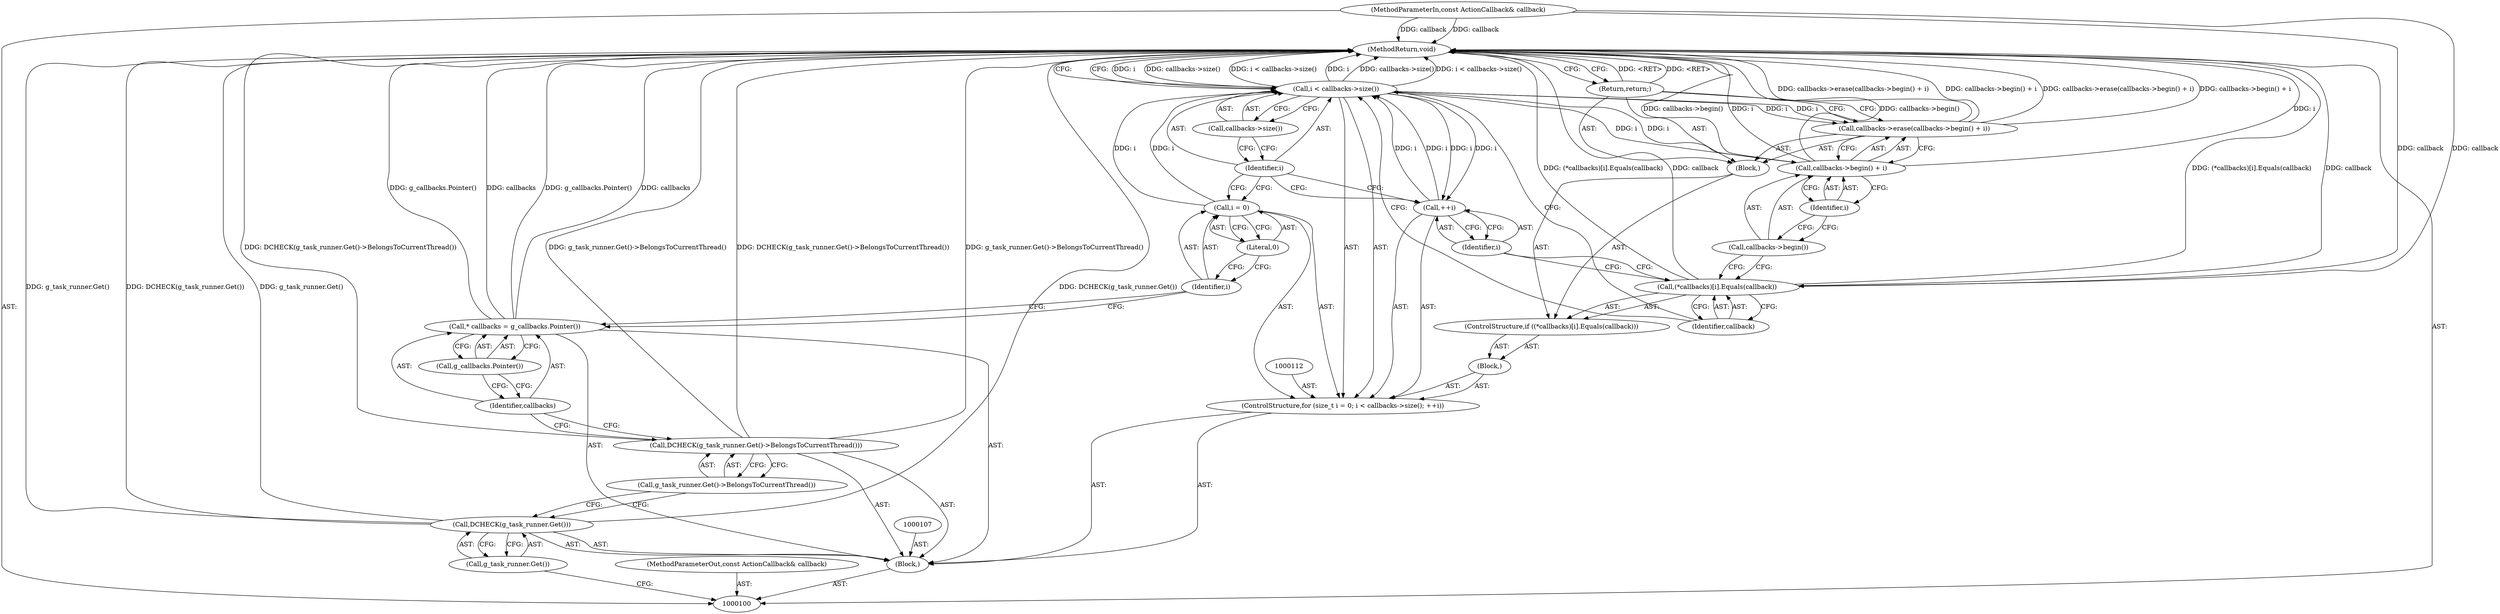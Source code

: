 digraph "1_Chrome_4e4c9b553ae124ed9bb60356e2ecff9106abddd0" {
"1000131" [label="(MethodReturn,void)"];
"1000101" [label="(MethodParameterIn,const ActionCallback& callback)"];
"1000184" [label="(MethodParameterOut,const ActionCallback& callback)"];
"1000102" [label="(Block,)"];
"1000103" [label="(Call,DCHECK(g_task_runner.Get()))"];
"1000104" [label="(Call,g_task_runner.Get())"];
"1000106" [label="(Call,g_task_runner.Get()->BelongsToCurrentThread())"];
"1000105" [label="(Call,DCHECK(g_task_runner.Get()->BelongsToCurrentThread()))"];
"1000108" [label="(Call,* callbacks = g_callbacks.Pointer())"];
"1000109" [label="(Identifier,callbacks)"];
"1000110" [label="(Call,g_callbacks.Pointer())"];
"1000113" [label="(Call,i = 0)"];
"1000114" [label="(Identifier,i)"];
"1000115" [label="(Literal,0)"];
"1000116" [label="(Call,i < callbacks->size())"];
"1000117" [label="(Identifier,i)"];
"1000118" [label="(Call,callbacks->size())"];
"1000111" [label="(ControlStructure,for (size_t i = 0; i < callbacks->size(); ++i))"];
"1000119" [label="(Call,++i)"];
"1000120" [label="(Identifier,i)"];
"1000121" [label="(Block,)"];
"1000124" [label="(Identifier,callback)"];
"1000122" [label="(ControlStructure,if ((*callbacks)[i].Equals(callback)))"];
"1000125" [label="(Block,)"];
"1000123" [label="(Call,(*callbacks)[i].Equals(callback))"];
"1000127" [label="(Call,callbacks->begin() + i)"];
"1000128" [label="(Call,callbacks->begin())"];
"1000129" [label="(Identifier,i)"];
"1000126" [label="(Call,callbacks->erase(callbacks->begin() + i))"];
"1000130" [label="(Return,return;)"];
"1000131" -> "1000100"  [label="AST: "];
"1000131" -> "1000130"  [label="CFG: "];
"1000131" -> "1000116"  [label="CFG: "];
"1000116" -> "1000131"  [label="DDG: i"];
"1000116" -> "1000131"  [label="DDG: callbacks->size()"];
"1000116" -> "1000131"  [label="DDG: i < callbacks->size()"];
"1000126" -> "1000131"  [label="DDG: callbacks->erase(callbacks->begin() + i)"];
"1000126" -> "1000131"  [label="DDG: callbacks->begin() + i"];
"1000103" -> "1000131"  [label="DDG: g_task_runner.Get()"];
"1000103" -> "1000131"  [label="DDG: DCHECK(g_task_runner.Get())"];
"1000105" -> "1000131"  [label="DDG: DCHECK(g_task_runner.Get()->BelongsToCurrentThread())"];
"1000105" -> "1000131"  [label="DDG: g_task_runner.Get()->BelongsToCurrentThread()"];
"1000123" -> "1000131"  [label="DDG: (*callbacks)[i].Equals(callback)"];
"1000123" -> "1000131"  [label="DDG: callback"];
"1000127" -> "1000131"  [label="DDG: callbacks->begin()"];
"1000127" -> "1000131"  [label="DDG: i"];
"1000101" -> "1000131"  [label="DDG: callback"];
"1000108" -> "1000131"  [label="DDG: g_callbacks.Pointer()"];
"1000108" -> "1000131"  [label="DDG: callbacks"];
"1000130" -> "1000131"  [label="DDG: <RET>"];
"1000101" -> "1000100"  [label="AST: "];
"1000101" -> "1000131"  [label="DDG: callback"];
"1000101" -> "1000123"  [label="DDG: callback"];
"1000184" -> "1000100"  [label="AST: "];
"1000102" -> "1000100"  [label="AST: "];
"1000103" -> "1000102"  [label="AST: "];
"1000105" -> "1000102"  [label="AST: "];
"1000107" -> "1000102"  [label="AST: "];
"1000108" -> "1000102"  [label="AST: "];
"1000111" -> "1000102"  [label="AST: "];
"1000103" -> "1000102"  [label="AST: "];
"1000103" -> "1000104"  [label="CFG: "];
"1000104" -> "1000103"  [label="AST: "];
"1000106" -> "1000103"  [label="CFG: "];
"1000103" -> "1000131"  [label="DDG: g_task_runner.Get()"];
"1000103" -> "1000131"  [label="DDG: DCHECK(g_task_runner.Get())"];
"1000104" -> "1000103"  [label="AST: "];
"1000104" -> "1000100"  [label="CFG: "];
"1000103" -> "1000104"  [label="CFG: "];
"1000106" -> "1000105"  [label="AST: "];
"1000106" -> "1000103"  [label="CFG: "];
"1000105" -> "1000106"  [label="CFG: "];
"1000105" -> "1000102"  [label="AST: "];
"1000105" -> "1000106"  [label="CFG: "];
"1000106" -> "1000105"  [label="AST: "];
"1000109" -> "1000105"  [label="CFG: "];
"1000105" -> "1000131"  [label="DDG: DCHECK(g_task_runner.Get()->BelongsToCurrentThread())"];
"1000105" -> "1000131"  [label="DDG: g_task_runner.Get()->BelongsToCurrentThread()"];
"1000108" -> "1000102"  [label="AST: "];
"1000108" -> "1000110"  [label="CFG: "];
"1000109" -> "1000108"  [label="AST: "];
"1000110" -> "1000108"  [label="AST: "];
"1000114" -> "1000108"  [label="CFG: "];
"1000108" -> "1000131"  [label="DDG: g_callbacks.Pointer()"];
"1000108" -> "1000131"  [label="DDG: callbacks"];
"1000109" -> "1000108"  [label="AST: "];
"1000109" -> "1000105"  [label="CFG: "];
"1000110" -> "1000109"  [label="CFG: "];
"1000110" -> "1000108"  [label="AST: "];
"1000110" -> "1000109"  [label="CFG: "];
"1000108" -> "1000110"  [label="CFG: "];
"1000113" -> "1000111"  [label="AST: "];
"1000113" -> "1000115"  [label="CFG: "];
"1000114" -> "1000113"  [label="AST: "];
"1000115" -> "1000113"  [label="AST: "];
"1000117" -> "1000113"  [label="CFG: "];
"1000113" -> "1000116"  [label="DDG: i"];
"1000114" -> "1000113"  [label="AST: "];
"1000114" -> "1000108"  [label="CFG: "];
"1000115" -> "1000114"  [label="CFG: "];
"1000115" -> "1000113"  [label="AST: "];
"1000115" -> "1000114"  [label="CFG: "];
"1000113" -> "1000115"  [label="CFG: "];
"1000116" -> "1000111"  [label="AST: "];
"1000116" -> "1000118"  [label="CFG: "];
"1000117" -> "1000116"  [label="AST: "];
"1000118" -> "1000116"  [label="AST: "];
"1000124" -> "1000116"  [label="CFG: "];
"1000131" -> "1000116"  [label="CFG: "];
"1000116" -> "1000131"  [label="DDG: i"];
"1000116" -> "1000131"  [label="DDG: callbacks->size()"];
"1000116" -> "1000131"  [label="DDG: i < callbacks->size()"];
"1000113" -> "1000116"  [label="DDG: i"];
"1000119" -> "1000116"  [label="DDG: i"];
"1000116" -> "1000119"  [label="DDG: i"];
"1000116" -> "1000126"  [label="DDG: i"];
"1000116" -> "1000127"  [label="DDG: i"];
"1000117" -> "1000116"  [label="AST: "];
"1000117" -> "1000113"  [label="CFG: "];
"1000117" -> "1000119"  [label="CFG: "];
"1000118" -> "1000117"  [label="CFG: "];
"1000118" -> "1000116"  [label="AST: "];
"1000118" -> "1000117"  [label="CFG: "];
"1000116" -> "1000118"  [label="CFG: "];
"1000111" -> "1000102"  [label="AST: "];
"1000112" -> "1000111"  [label="AST: "];
"1000113" -> "1000111"  [label="AST: "];
"1000116" -> "1000111"  [label="AST: "];
"1000119" -> "1000111"  [label="AST: "];
"1000121" -> "1000111"  [label="AST: "];
"1000119" -> "1000111"  [label="AST: "];
"1000119" -> "1000120"  [label="CFG: "];
"1000120" -> "1000119"  [label="AST: "];
"1000117" -> "1000119"  [label="CFG: "];
"1000119" -> "1000116"  [label="DDG: i"];
"1000116" -> "1000119"  [label="DDG: i"];
"1000120" -> "1000119"  [label="AST: "];
"1000120" -> "1000123"  [label="CFG: "];
"1000119" -> "1000120"  [label="CFG: "];
"1000121" -> "1000111"  [label="AST: "];
"1000122" -> "1000121"  [label="AST: "];
"1000124" -> "1000123"  [label="AST: "];
"1000124" -> "1000116"  [label="CFG: "];
"1000123" -> "1000124"  [label="CFG: "];
"1000122" -> "1000121"  [label="AST: "];
"1000123" -> "1000122"  [label="AST: "];
"1000125" -> "1000122"  [label="AST: "];
"1000125" -> "1000122"  [label="AST: "];
"1000126" -> "1000125"  [label="AST: "];
"1000130" -> "1000125"  [label="AST: "];
"1000123" -> "1000122"  [label="AST: "];
"1000123" -> "1000124"  [label="CFG: "];
"1000124" -> "1000123"  [label="AST: "];
"1000128" -> "1000123"  [label="CFG: "];
"1000120" -> "1000123"  [label="CFG: "];
"1000123" -> "1000131"  [label="DDG: (*callbacks)[i].Equals(callback)"];
"1000123" -> "1000131"  [label="DDG: callback"];
"1000101" -> "1000123"  [label="DDG: callback"];
"1000127" -> "1000126"  [label="AST: "];
"1000127" -> "1000129"  [label="CFG: "];
"1000128" -> "1000127"  [label="AST: "];
"1000129" -> "1000127"  [label="AST: "];
"1000126" -> "1000127"  [label="CFG: "];
"1000127" -> "1000131"  [label="DDG: callbacks->begin()"];
"1000127" -> "1000131"  [label="DDG: i"];
"1000116" -> "1000127"  [label="DDG: i"];
"1000128" -> "1000127"  [label="AST: "];
"1000128" -> "1000123"  [label="CFG: "];
"1000129" -> "1000128"  [label="CFG: "];
"1000129" -> "1000127"  [label="AST: "];
"1000129" -> "1000128"  [label="CFG: "];
"1000127" -> "1000129"  [label="CFG: "];
"1000126" -> "1000125"  [label="AST: "];
"1000126" -> "1000127"  [label="CFG: "];
"1000127" -> "1000126"  [label="AST: "];
"1000130" -> "1000126"  [label="CFG: "];
"1000126" -> "1000131"  [label="DDG: callbacks->erase(callbacks->begin() + i)"];
"1000126" -> "1000131"  [label="DDG: callbacks->begin() + i"];
"1000116" -> "1000126"  [label="DDG: i"];
"1000130" -> "1000125"  [label="AST: "];
"1000130" -> "1000126"  [label="CFG: "];
"1000131" -> "1000130"  [label="CFG: "];
"1000130" -> "1000131"  [label="DDG: <RET>"];
}
